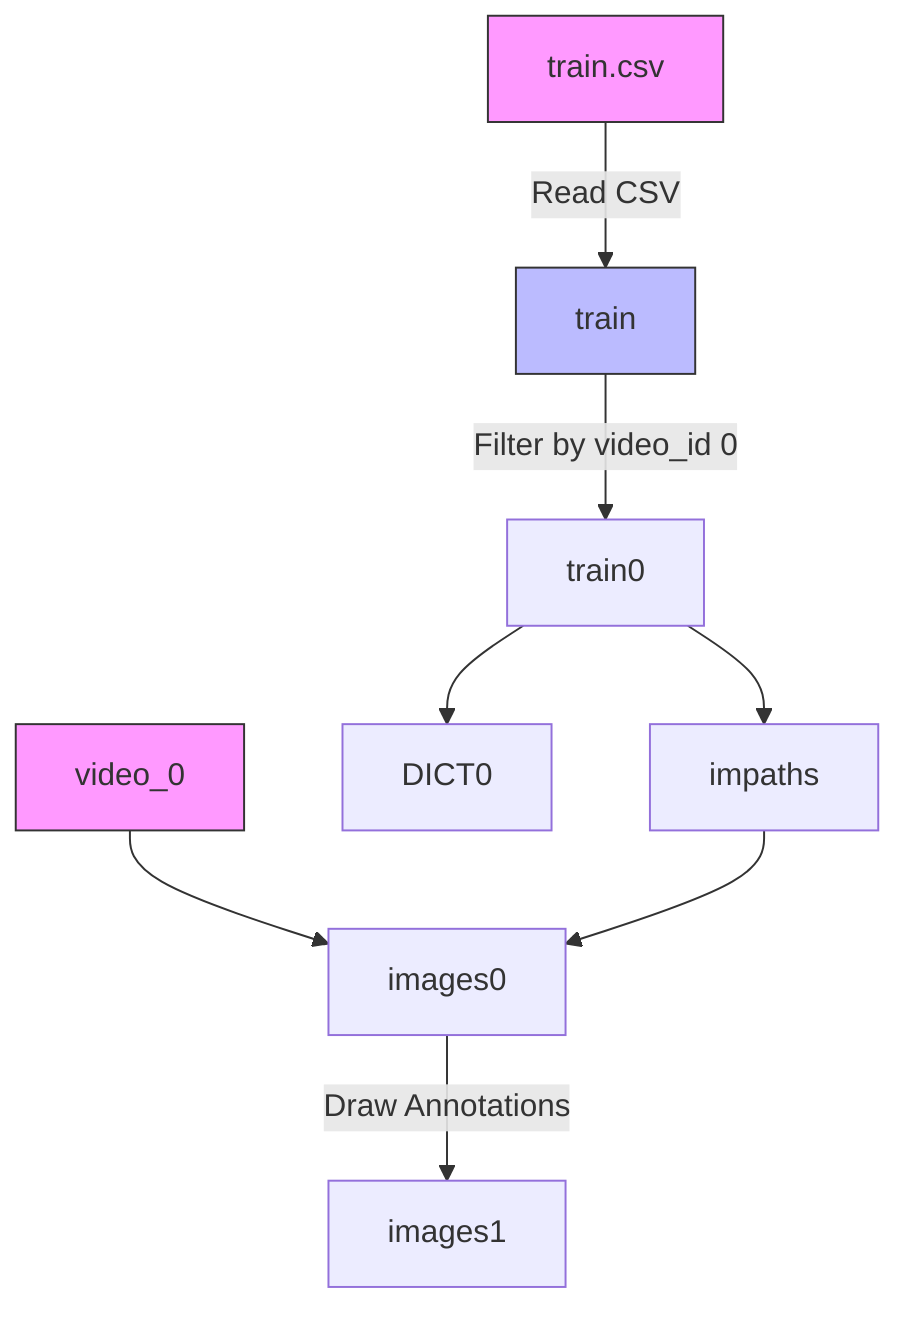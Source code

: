 graph TD;

    %% Nodes for data sources
    S1["train.csv"]:::dataSource -- "Read CSV" --> V1["train"]
    S2["video_0"]:::dataSource --> V6["images0"]

    %% Data Variable Nodes
    V1["train"]:::dataVariable -- "Filter by video_id 0" --> V2["train0"]
    V2 --> V3["DICT0"]
    V2 --> V4["impaths"]

    %% Image Processing
    V4 --> V6
    V6 -- "Draw Annotations" --> V7["images1"]

    %% Styles
    classDef dataSource fill:#f9f,stroke:#333,stroke-width:1px;
    classDef dataVariable fill:#bbf,stroke:#333,stroke-width:1px;

    %% Explanations
    click S1 "Data source: Annotations and metadata."
    click S2 "Data source: Image frames."
    click V1 "DataFrame from CSV."
    click V2 "Filtered DataFrame for video_id 0."
    click V3 "Bounding box annotations."
    click V4 "File paths for images."
    click V6 "Images with no annotations."
    click V7 "Annotated images for visualization."